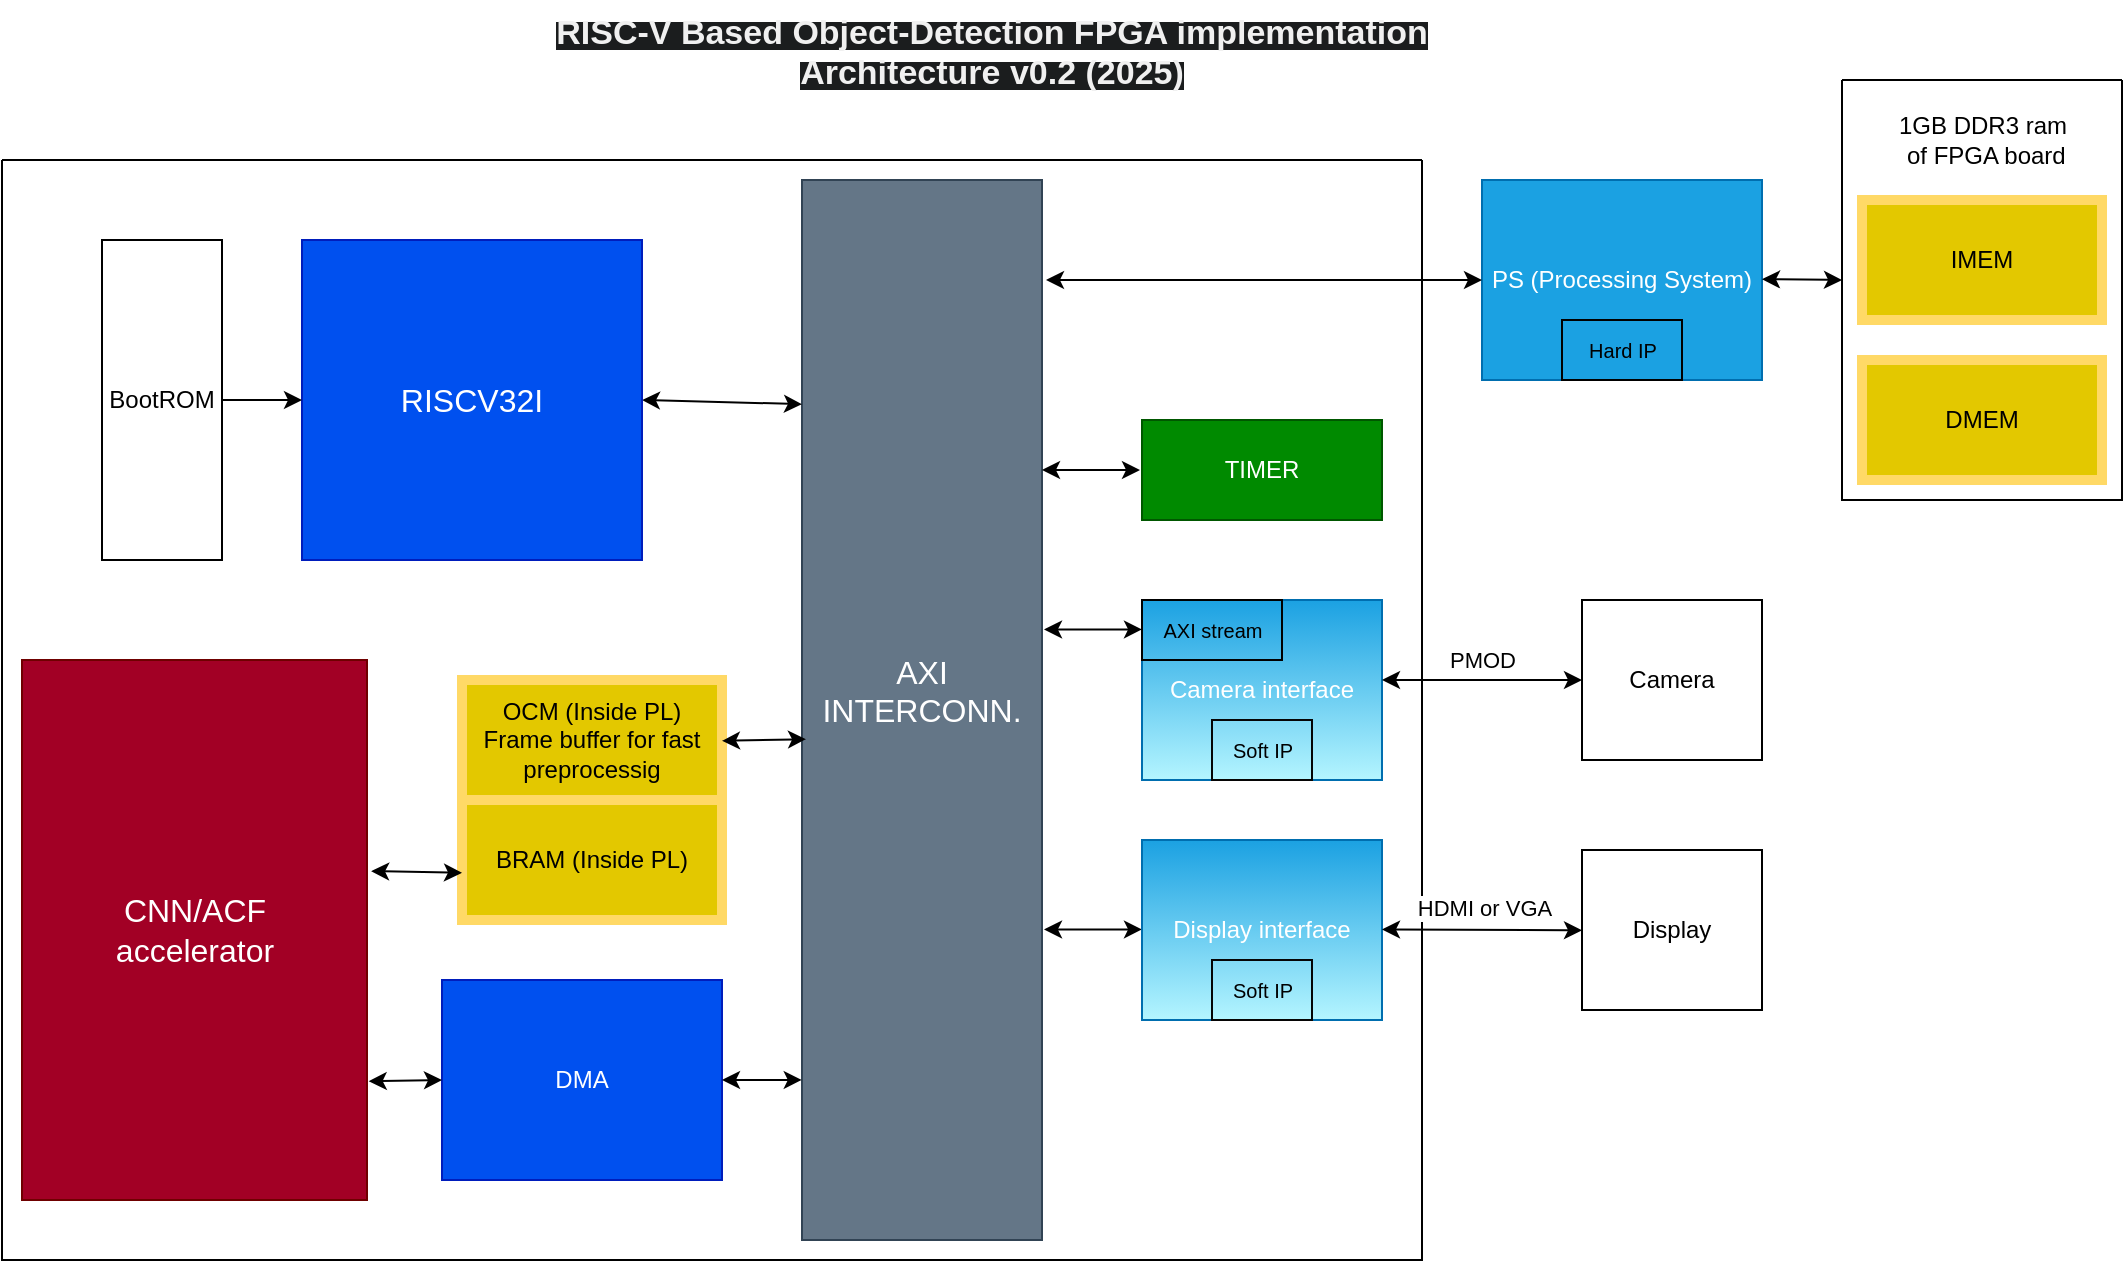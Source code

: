 <mxfile version="28.1.2">
  <diagram name="Page-1" id="iQ5szeSRGFmdCxCsRolp">
    <mxGraphModel dx="655" dy="436" grid="1" gridSize="10" guides="1" tooltips="1" connect="1" arrows="1" fold="1" page="1" pageScale="1" pageWidth="850" pageHeight="1100" math="0" shadow="0">
      <root>
        <mxCell id="0" />
        <mxCell id="1" parent="0" />
        <mxCell id="q0kmvJ9VPLgeH1oMg-wd-1" value="&lt;font style=&quot;font-size: 16px;&quot;&gt;AXI&lt;/font&gt;&lt;div&gt;&lt;font style=&quot;font-size: 16px;&quot;&gt;INTERCONN.&lt;/font&gt;&lt;/div&gt;&lt;div&gt;&lt;font style=&quot;font-size: 16px;&quot;&gt;&lt;br&gt;&lt;/font&gt;&lt;/div&gt;" style="rounded=0;whiteSpace=wrap;html=1;strokeColor=#314354;fillColor=#647687;fontColor=#ffffff;" parent="1" vertex="1">
          <mxGeometry x="430" y="120" width="120" height="530" as="geometry" />
        </mxCell>
        <mxCell id="q0kmvJ9VPLgeH1oMg-wd-37" value="" style="swimlane;startSize=0;" parent="1" vertex="1">
          <mxGeometry x="30" y="110" width="710" height="550" as="geometry" />
        </mxCell>
        <mxCell id="q0kmvJ9VPLgeH1oMg-wd-6" value="TIMER" style="rounded=0;whiteSpace=wrap;html=1;fillColor=#008a00;fontColor=#ffffff;strokeColor=#005700;" parent="q0kmvJ9VPLgeH1oMg-wd-37" vertex="1">
          <mxGeometry x="570" y="130" width="120" height="50" as="geometry" />
        </mxCell>
        <mxCell id="XJ7JOTKwsbmlr56BRBx6-19" value="" style="endArrow=classic;startArrow=classic;html=1;rounded=0;entryX=0;entryY=0.5;entryDx=0;entryDy=0;" edge="1" parent="q0kmvJ9VPLgeH1oMg-wd-37">
          <mxGeometry width="50" height="50" relative="1" as="geometry">
            <mxPoint x="520" y="155" as="sourcePoint" />
            <mxPoint x="569" y="155" as="targetPoint" />
          </mxGeometry>
        </mxCell>
        <mxCell id="q0kmvJ9VPLgeH1oMg-wd-36" value="" style="endArrow=classic;startArrow=classic;html=1;rounded=0;entryX=0;entryY=0.5;entryDx=0;entryDy=0;" parent="q0kmvJ9VPLgeH1oMg-wd-37" edge="1">
          <mxGeometry width="50" height="50" relative="1" as="geometry">
            <mxPoint x="521" y="384.71" as="sourcePoint" />
            <mxPoint x="570" y="384.71" as="targetPoint" />
          </mxGeometry>
        </mxCell>
        <mxCell id="q0kmvJ9VPLgeH1oMg-wd-33" value="Camera interface" style="rounded=0;whiteSpace=wrap;html=1;fillColor=#1ba1e2;strokeColor=#006EAF;fontColor=#ffffff;gradientColor=#B4F5FF;" parent="q0kmvJ9VPLgeH1oMg-wd-37" vertex="1">
          <mxGeometry x="570" y="220" width="120" height="90" as="geometry" />
        </mxCell>
        <mxCell id="q0kmvJ9VPLgeH1oMg-wd-34" value="" style="endArrow=classic;startArrow=classic;html=1;rounded=0;entryX=0;entryY=0.5;entryDx=0;entryDy=0;" parent="q0kmvJ9VPLgeH1oMg-wd-37" edge="1">
          <mxGeometry width="50" height="50" relative="1" as="geometry">
            <mxPoint x="521" y="234.71" as="sourcePoint" />
            <mxPoint x="570" y="234.71" as="targetPoint" />
          </mxGeometry>
        </mxCell>
        <mxCell id="q0kmvJ9VPLgeH1oMg-wd-14" value="" style="endArrow=classic;startArrow=classic;html=1;rounded=0;exitX=1;exitY=0.5;exitDx=0;exitDy=0;" parent="q0kmvJ9VPLgeH1oMg-wd-37" source="q0kmvJ9VPLgeH1oMg-wd-2" edge="1">
          <mxGeometry width="50" height="50" relative="1" as="geometry">
            <mxPoint x="180.74" y="120.0" as="sourcePoint" />
            <mxPoint x="400" y="122.08" as="targetPoint" />
          </mxGeometry>
        </mxCell>
        <mxCell id="XJ7JOTKwsbmlr56BRBx6-24" value="&lt;font style=&quot;font-size: 10px;&quot;&gt;AXI stream&lt;/font&gt;" style="text;html=1;align=center;verticalAlign=middle;resizable=0;points=[];autosize=1;strokeColor=default;fillColor=none;" vertex="1" parent="q0kmvJ9VPLgeH1oMg-wd-37">
          <mxGeometry x="570" y="220" width="70" height="30" as="geometry" />
        </mxCell>
        <mxCell id="XJ7JOTKwsbmlr56BRBx6-27" value="BRAM (Inside PL)" style="rounded=0;whiteSpace=wrap;html=1;fillColor=#e3c800;fontColor=#000000;strokeColor=#FFD966;fillStyle=auto;strokeWidth=5;perimeterSpacing=0;" vertex="1" parent="q0kmvJ9VPLgeH1oMg-wd-37">
          <mxGeometry x="230" y="320" width="130" height="60" as="geometry" />
        </mxCell>
        <mxCell id="q0kmvJ9VPLgeH1oMg-wd-28" value="DMA" style="rounded=0;whiteSpace=wrap;html=1;fillColor=#0050ef;fontColor=#ffffff;strokeColor=#001DBC;" parent="q0kmvJ9VPLgeH1oMg-wd-37" vertex="1">
          <mxGeometry x="220" y="410" width="140" height="100" as="geometry" />
        </mxCell>
        <mxCell id="q0kmvJ9VPLgeH1oMg-wd-29" value="" style="endArrow=classic;startArrow=classic;html=1;rounded=0;entryX=0;entryY=0.5;entryDx=0;entryDy=0;exitX=1.005;exitY=0.78;exitDx=0;exitDy=0;exitPerimeter=0;" parent="q0kmvJ9VPLgeH1oMg-wd-37" target="q0kmvJ9VPLgeH1oMg-wd-28" edge="1" source="q0kmvJ9VPLgeH1oMg-wd-4">
          <mxGeometry width="50" height="50" relative="1" as="geometry">
            <mxPoint x="183" y="450" as="sourcePoint" />
            <mxPoint x="230" y="450.0" as="targetPoint" />
          </mxGeometry>
        </mxCell>
        <mxCell id="q0kmvJ9VPLgeH1oMg-wd-4" value="&lt;font style=&quot;font-size: 16px;&quot;&gt;CNN/ACF&lt;br&gt;accelerator&lt;/font&gt;" style="rounded=0;whiteSpace=wrap;html=1;fillColor=#a20025;fontColor=#ffffff;strokeColor=#6F0000;" parent="q0kmvJ9VPLgeH1oMg-wd-37" vertex="1">
          <mxGeometry x="10" y="250" width="172.5" height="270" as="geometry" />
        </mxCell>
        <mxCell id="XJ7JOTKwsbmlr56BRBx6-29" value="" style="endArrow=classic;startArrow=classic;html=1;rounded=0;entryX=0;entryY=0.5;entryDx=0;entryDy=0;exitX=1.012;exitY=0.391;exitDx=0;exitDy=0;exitPerimeter=0;" edge="1" parent="q0kmvJ9VPLgeH1oMg-wd-37" source="q0kmvJ9VPLgeH1oMg-wd-4">
          <mxGeometry width="50" height="50" relative="1" as="geometry">
            <mxPoint x="181.983" y="343.6" as="sourcePoint" />
            <mxPoint x="230" y="356.39" as="targetPoint" />
          </mxGeometry>
        </mxCell>
        <mxCell id="q0kmvJ9VPLgeH1oMg-wd-2" value="&lt;font style=&quot;font-size: 16px;&quot;&gt;RISCV32I&lt;/font&gt;" style="rounded=0;whiteSpace=wrap;html=1;fillColor=#0050ef;fontColor=#ffffff;strokeColor=#001DBC;" parent="q0kmvJ9VPLgeH1oMg-wd-37" vertex="1">
          <mxGeometry x="150" y="40" width="170" height="160" as="geometry" />
        </mxCell>
        <mxCell id="XJ7JOTKwsbmlr56BRBx6-30" value="" style="edgeStyle=orthogonalEdgeStyle;rounded=0;orthogonalLoop=1;jettySize=auto;html=1;" edge="1" parent="q0kmvJ9VPLgeH1oMg-wd-37" source="q0kmvJ9VPLgeH1oMg-wd-5" target="q0kmvJ9VPLgeH1oMg-wd-2">
          <mxGeometry relative="1" as="geometry" />
        </mxCell>
        <mxCell id="q0kmvJ9VPLgeH1oMg-wd-5" value="BootROM" style="rounded=0;whiteSpace=wrap;html=1;" parent="q0kmvJ9VPLgeH1oMg-wd-37" vertex="1">
          <mxGeometry x="50" y="40" width="60" height="160" as="geometry" />
        </mxCell>
        <mxCell id="XJ7JOTKwsbmlr56BRBx6-31" value="Display interface" style="rounded=0;whiteSpace=wrap;html=1;fillColor=#1ba1e2;strokeColor=#006EAF;fontColor=#ffffff;gradientColor=#B4F5FF;" vertex="1" parent="q0kmvJ9VPLgeH1oMg-wd-37">
          <mxGeometry x="570" y="340" width="120" height="90" as="geometry" />
        </mxCell>
        <mxCell id="XJ7JOTKwsbmlr56BRBx6-37" value="&lt;font style=&quot;font-size: 10px; color: rgb(0, 0, 0);&quot;&gt;Soft IP&lt;/font&gt;" style="text;html=1;align=center;verticalAlign=middle;resizable=0;points=[];autosize=1;strokeColor=#050505;fillColor=none;" vertex="1" parent="q0kmvJ9VPLgeH1oMg-wd-37">
          <mxGeometry x="605" y="400" width="50" height="30" as="geometry" />
        </mxCell>
        <mxCell id="XJ7JOTKwsbmlr56BRBx6-38" value="&lt;font style=&quot;font-size: 10px; color: rgb(0, 0, 0);&quot;&gt;Soft IP&lt;/font&gt;" style="text;html=1;align=center;verticalAlign=middle;resizable=0;points=[];autosize=1;strokeColor=#050505;fillColor=none;" vertex="1" parent="q0kmvJ9VPLgeH1oMg-wd-37">
          <mxGeometry x="605" y="280" width="50" height="30" as="geometry" />
        </mxCell>
        <mxCell id="XJ7JOTKwsbmlr56BRBx6-42" value="OCM (Inside PL)&lt;br&gt;Frame buffer for fast preprocessig" style="rounded=0;whiteSpace=wrap;html=1;fillColor=#e3c800;fontColor=#000000;strokeColor=#FFD966;fillStyle=auto;strokeWidth=5;perimeterSpacing=0;" vertex="1" parent="q0kmvJ9VPLgeH1oMg-wd-37">
          <mxGeometry x="230" y="260" width="130" height="60" as="geometry" />
        </mxCell>
        <mxCell id="XJ7JOTKwsbmlr56BRBx6-43" value="" style="endArrow=classic;startArrow=classic;html=1;rounded=0;entryX=0.002;entryY=0.723;entryDx=0;entryDy=0;entryPerimeter=0;exitX=1;exitY=0.5;exitDx=0;exitDy=0;" edge="1" parent="q0kmvJ9VPLgeH1oMg-wd-37">
          <mxGeometry width="50" height="50" relative="1" as="geometry">
            <mxPoint x="360" y="290.43" as="sourcePoint" />
            <mxPoint x="402" y="289.57" as="targetPoint" />
          </mxGeometry>
        </mxCell>
        <mxCell id="kXgK-tWAh2oBICFdKCKE-1" value="&lt;b style=&quot;forced-color-adjust: none; color: rgb(240, 240, 240); font-family: Helvetica; font-style: normal; font-variant-ligatures: normal; font-variant-caps: normal; letter-spacing: normal; orphans: 2; text-indent: 0px; text-transform: none; widows: 2; word-spacing: 0px; -webkit-text-stroke-width: 0px; white-space: normal; background-color: rgb(27, 29, 30); text-decoration-thickness: initial; text-decoration-style: initial; text-decoration-color: initial; box-shadow: none !important;&quot;&gt;&lt;font style=&quot;font-size: 17px;&quot;&gt;RISC-V Based Object-Detection FPGA implementation Architecture v0.2 (2025)&lt;/font&gt;&lt;/b&gt;" style="text;whiteSpace=wrap;html=1;align=center;" parent="1" vertex="1">
          <mxGeometry x="270" y="30" width="510" height="50" as="geometry" />
        </mxCell>
        <mxCell id="XJ7JOTKwsbmlr56BRBx6-15" value="" style="swimlane;startSize=0;" vertex="1" parent="1">
          <mxGeometry x="950" y="70" width="140" height="210" as="geometry" />
        </mxCell>
        <mxCell id="XJ7JOTKwsbmlr56BRBx6-16" value="1GB DDR3&amp;nbsp;&lt;span style=&quot;background-color: transparent; color: light-dark(rgb(0, 0, 0), rgb(255, 255, 255));&quot;&gt;ram&lt;/span&gt;&lt;div&gt;&amp;nbsp;of FPGA board&lt;/div&gt;" style="text;html=1;align=center;verticalAlign=middle;resizable=0;points=[];autosize=1;strokeColor=none;fillColor=none;" vertex="1" parent="XJ7JOTKwsbmlr56BRBx6-15">
          <mxGeometry x="15" y="10" width="110" height="40" as="geometry" />
        </mxCell>
        <mxCell id="XJ7JOTKwsbmlr56BRBx6-14" value="DMEM" style="rounded=0;whiteSpace=wrap;html=1;fillColor=#e3c800;fontColor=#000000;strokeColor=#FFD966;fillStyle=auto;strokeWidth=5;perimeterSpacing=0;" vertex="1" parent="XJ7JOTKwsbmlr56BRBx6-15">
          <mxGeometry x="10" y="140" width="120" height="60" as="geometry" />
        </mxCell>
        <mxCell id="XJ7JOTKwsbmlr56BRBx6-13" value="IMEM" style="rounded=0;whiteSpace=wrap;html=1;fillColor=#e3c800;fontColor=#000000;strokeColor=#FFD966;fillStyle=auto;strokeWidth=5;perimeterSpacing=0;" vertex="1" parent="XJ7JOTKwsbmlr56BRBx6-15">
          <mxGeometry x="10" y="60" width="120" height="60" as="geometry" />
        </mxCell>
        <mxCell id="XJ7JOTKwsbmlr56BRBx6-17" value="PS (Processing System)" style="rounded=0;whiteSpace=wrap;html=1;fillColor=#1ba1e2;strokeColor=#006EAF;fontColor=#ffffff;" vertex="1" parent="1">
          <mxGeometry x="770" y="120" width="140" height="100" as="geometry" />
        </mxCell>
        <mxCell id="XJ7JOTKwsbmlr56BRBx6-18" value="" style="endArrow=classic;startArrow=classic;html=1;rounded=0;entryX=0;entryY=0.5;entryDx=0;entryDy=0;" edge="1" parent="1" target="XJ7JOTKwsbmlr56BRBx6-17">
          <mxGeometry width="50" height="50" relative="1" as="geometry">
            <mxPoint x="552" y="170" as="sourcePoint" />
            <mxPoint x="790" y="210" as="targetPoint" />
          </mxGeometry>
        </mxCell>
        <mxCell id="XJ7JOTKwsbmlr56BRBx6-20" value="" style="endArrow=classic;startArrow=classic;html=1;rounded=0;" edge="1" parent="1">
          <mxGeometry width="50" height="50" relative="1" as="geometry">
            <mxPoint x="910" y="169.58" as="sourcePoint" />
            <mxPoint x="950" y="170" as="targetPoint" />
          </mxGeometry>
        </mxCell>
        <mxCell id="q0kmvJ9VPLgeH1oMg-wd-39" value="" style="endArrow=classic;startArrow=classic;html=1;rounded=0;entryX=0;entryY=0.5;entryDx=0;entryDy=0;" parent="1" edge="1">
          <mxGeometry width="50" height="50" relative="1" as="geometry">
            <mxPoint x="720" y="494.71" as="sourcePoint" />
            <mxPoint x="820" y="495.14" as="targetPoint" />
          </mxGeometry>
        </mxCell>
        <mxCell id="XJ7JOTKwsbmlr56BRBx6-40" value="HDMI or VGA" style="edgeLabel;html=1;align=center;verticalAlign=middle;resizable=0;points=[];" vertex="1" connectable="0" parent="q0kmvJ9VPLgeH1oMg-wd-39">
          <mxGeometry x="0.307" y="1" relative="1" as="geometry">
            <mxPoint x="-15" y="-10" as="offset" />
          </mxGeometry>
        </mxCell>
        <mxCell id="q0kmvJ9VPLgeH1oMg-wd-44" value="Display" style="rounded=0;whiteSpace=wrap;html=1;" parent="1" vertex="1">
          <mxGeometry x="820" y="455" width="90" height="80" as="geometry" />
        </mxCell>
        <mxCell id="XJ7JOTKwsbmlr56BRBx6-26" value="" style="endArrow=classic;startArrow=classic;html=1;rounded=0;entryX=-0.001;entryY=0.849;entryDx=0;entryDy=0;entryPerimeter=0;exitX=1;exitY=0.5;exitDx=0;exitDy=0;" edge="1" parent="1" source="q0kmvJ9VPLgeH1oMg-wd-28" target="q0kmvJ9VPLgeH1oMg-wd-1">
          <mxGeometry width="50" height="50" relative="1" as="geometry">
            <mxPoint x="378" y="564.71" as="sourcePoint" />
            <mxPoint x="430.24" y="563.19" as="targetPoint" />
          </mxGeometry>
        </mxCell>
        <mxCell id="XJ7JOTKwsbmlr56BRBx6-32" value="&lt;font style=&quot;font-size: 10px;&quot;&gt;Hard IP&lt;/font&gt;" style="text;html=1;align=center;verticalAlign=middle;resizable=0;points=[];autosize=1;strokeColor=default;fillColor=none;" vertex="1" parent="1">
          <mxGeometry x="810" y="190" width="60" height="30" as="geometry" />
        </mxCell>
        <mxCell id="q0kmvJ9VPLgeH1oMg-wd-38" value="" style="endArrow=classic;startArrow=classic;html=1;rounded=0;entryX=0;entryY=0.5;entryDx=0;entryDy=0;" parent="1" edge="1">
          <mxGeometry width="50" height="50" relative="1" as="geometry">
            <mxPoint x="720" y="370" as="sourcePoint" />
            <mxPoint x="820" y="370" as="targetPoint" />
          </mxGeometry>
        </mxCell>
        <mxCell id="q0kmvJ9VPLgeH1oMg-wd-43" value="Camera" style="rounded=0;whiteSpace=wrap;html=1;" parent="1" vertex="1">
          <mxGeometry x="820" y="330" width="90" height="80" as="geometry" />
        </mxCell>
        <mxCell id="XJ7JOTKwsbmlr56BRBx6-41" value="PMOD" style="edgeLabel;html=1;align=center;verticalAlign=middle;resizable=0;points=[];" vertex="1" connectable="0" parent="1">
          <mxGeometry x="770" y="360" as="geometry" />
        </mxCell>
      </root>
    </mxGraphModel>
  </diagram>
</mxfile>
